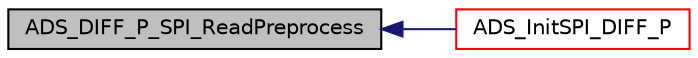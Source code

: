 digraph "ADS_DIFF_P_SPI_ReadPreprocess"
{
  edge [fontname="Helvetica",fontsize="10",labelfontname="Helvetica",labelfontsize="10"];
  node [fontname="Helvetica",fontsize="10",shape=record];
  rankdir="LR";
  Node44 [label="ADS_DIFF_P_SPI_ReadPreprocess",height=0.2,width=0.4,color="black", fillcolor="grey75", style="filled", fontcolor="black"];
  Node44 -> Node45 [dir="back",color="midnightblue",fontsize="10",style="solid",fontname="Helvetica"];
  Node45 [label="ADS_InitSPI_DIFF_P",height=0.2,width=0.4,color="red", fillcolor="white", style="filled",URL="$auto__detection__service__kl25z_8c.html#ad62f3052de3e4b8bf43fde88bfdea1c9"];
}
